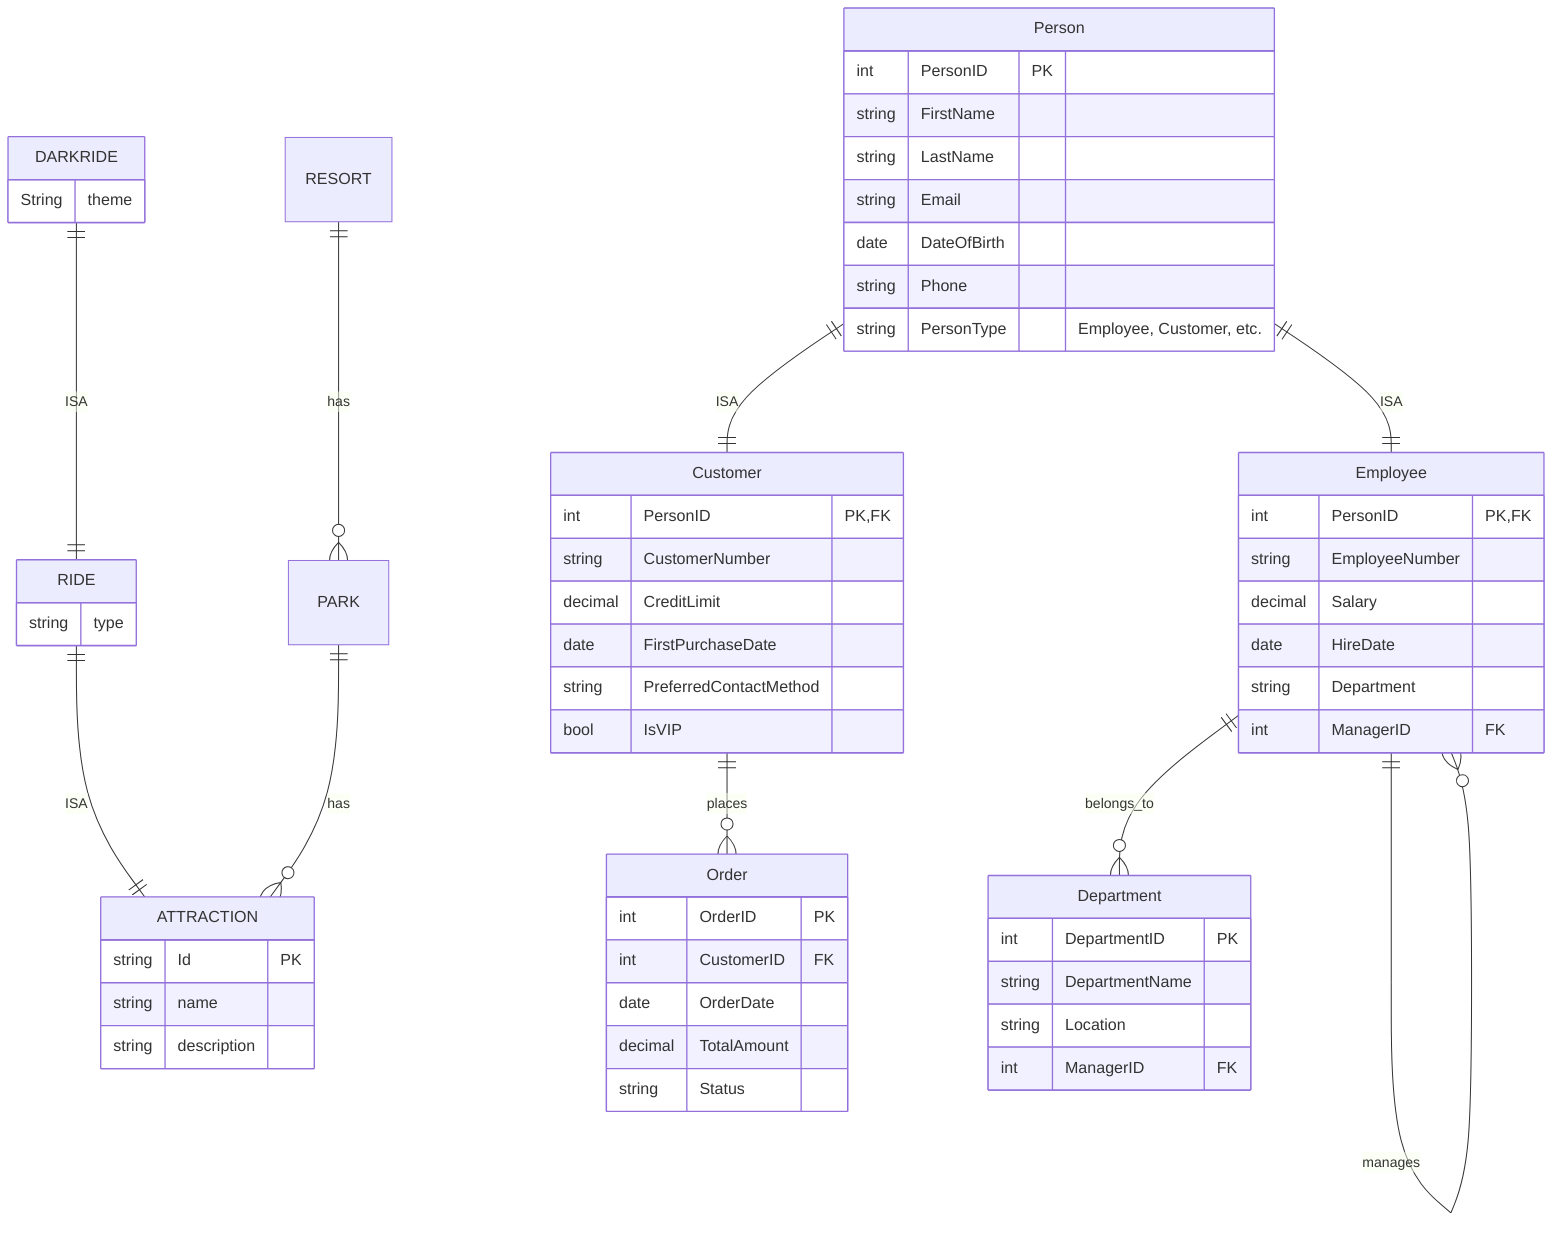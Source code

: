 erDiagram
    ATTRACTION {
        string Id PK
        string name 
        string description
    }
    RIDE {
        string type
        
    }

    DARKRIDE {
        String theme
    }
    %% Inheritance relations 

    RIDE ||--|| ATTRACTION: ISA
    DARKRIDE ||--|| RIDE: ISA
    RESORT ||--o{ PARK : has
    PARK ||--o{ATTRACTION : has
    


    %% Base/Parent Entity
    Person {
        int PersonID PK
        string FirstName
        string LastName
        string Email
        date DateOfBirth
        string Phone
        string PersonType "Employee, Customer, etc."
    }

    %% Child Entity 1 - Employee
    Employee {
        int PersonID PK,FK
        string EmployeeNumber
        decimal Salary
        date HireDate
        string Department
        int ManagerID FK
    }

    %% Child Entity 2 - Customer  
    Customer {
        int PersonID PK,FK
        string CustomerNumber
        decimal CreditLimit
        date FirstPurchaseDate
        string PreferredContactMethod
        bool IsVIP
    }

    %% Manager self-reference
    Employee ||--o{ Employee : "manages"

    %% Inheritance relationships (ISA)
    Person ||--|| Employee : "ISA"
    Person ||--|| Customer : "ISA"

    %% Supporting entities to show relationships
    Order {
        int OrderID PK
        int CustomerID FK
        date OrderDate
        decimal TotalAmount
        string Status
    }

    Department {
        int DepartmentID PK
        string DepartmentName
        string Location
        int ManagerID FK
    }

    %% Business relationships
    Customer ||--o{ Order : "places"
    Employee ||--o{ Department : "belongs_to"